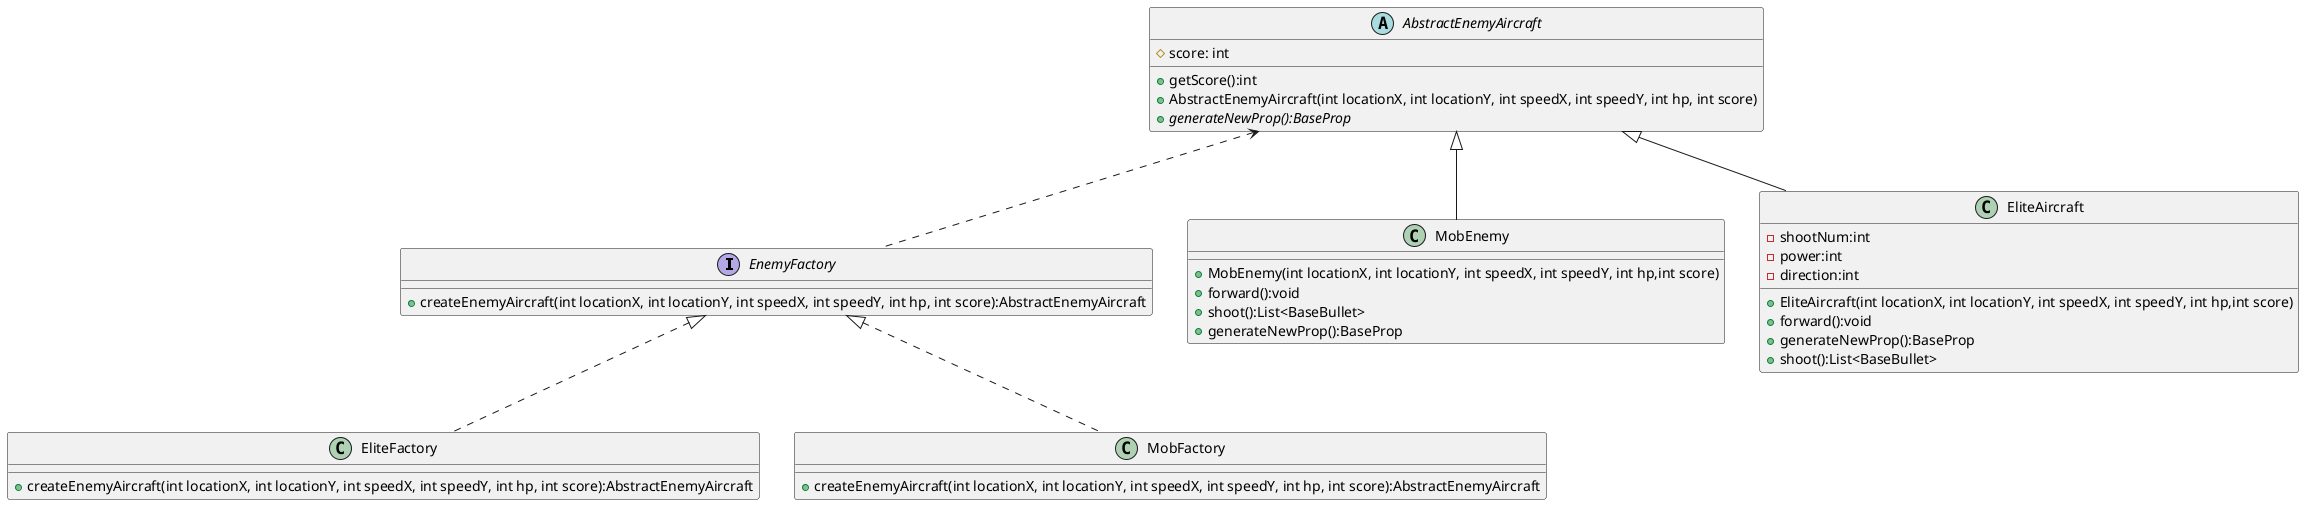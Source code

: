 @startuml
'https://plantuml.com/class-diagram

interface EnemyFactory{
    + createEnemyAircraft(int locationX, int locationY, int speedX, int speedY, int hp, int score):AbstractEnemyAircraft
}

class EliteFactory{
    + createEnemyAircraft(int locationX, int locationY, int speedX, int speedY, int hp, int score):AbstractEnemyAircraft
}
class MobFactory{
    + createEnemyAircraft(int locationX, int locationY, int speedX, int speedY, int hp, int score):AbstractEnemyAircraft
}
EnemyFactory <|.. EliteFactory
EnemyFactory <|.. MobFactory


abstract AbstractEnemyAircraft{
    # score: int
    + getScore():int
    + AbstractEnemyAircraft(int locationX, int locationY, int speedX, int speedY, int hp, int score)
    + {abstract} generateNewProp():BaseProp
}

class MobEnemy {
    + MobEnemy(int locationX, int locationY, int speedX, int speedY, int hp,int score)
    + forward():void
    + shoot():List<BaseBullet>
    + generateNewProp():BaseProp
}

class EliteAircraft {
    - shootNum:int
    - power:int
    - direction:int
    + EliteAircraft(int locationX, int locationY, int speedX, int speedY, int hp,int score)
    + forward():void
    + generateNewProp():BaseProp
    + shoot():List<BaseBullet>
}

AbstractEnemyAircraft <.. EnemyFactory

AbstractEnemyAircraft <|-- EliteAircraft
AbstractEnemyAircraft <|-- MobEnemy

@enduml